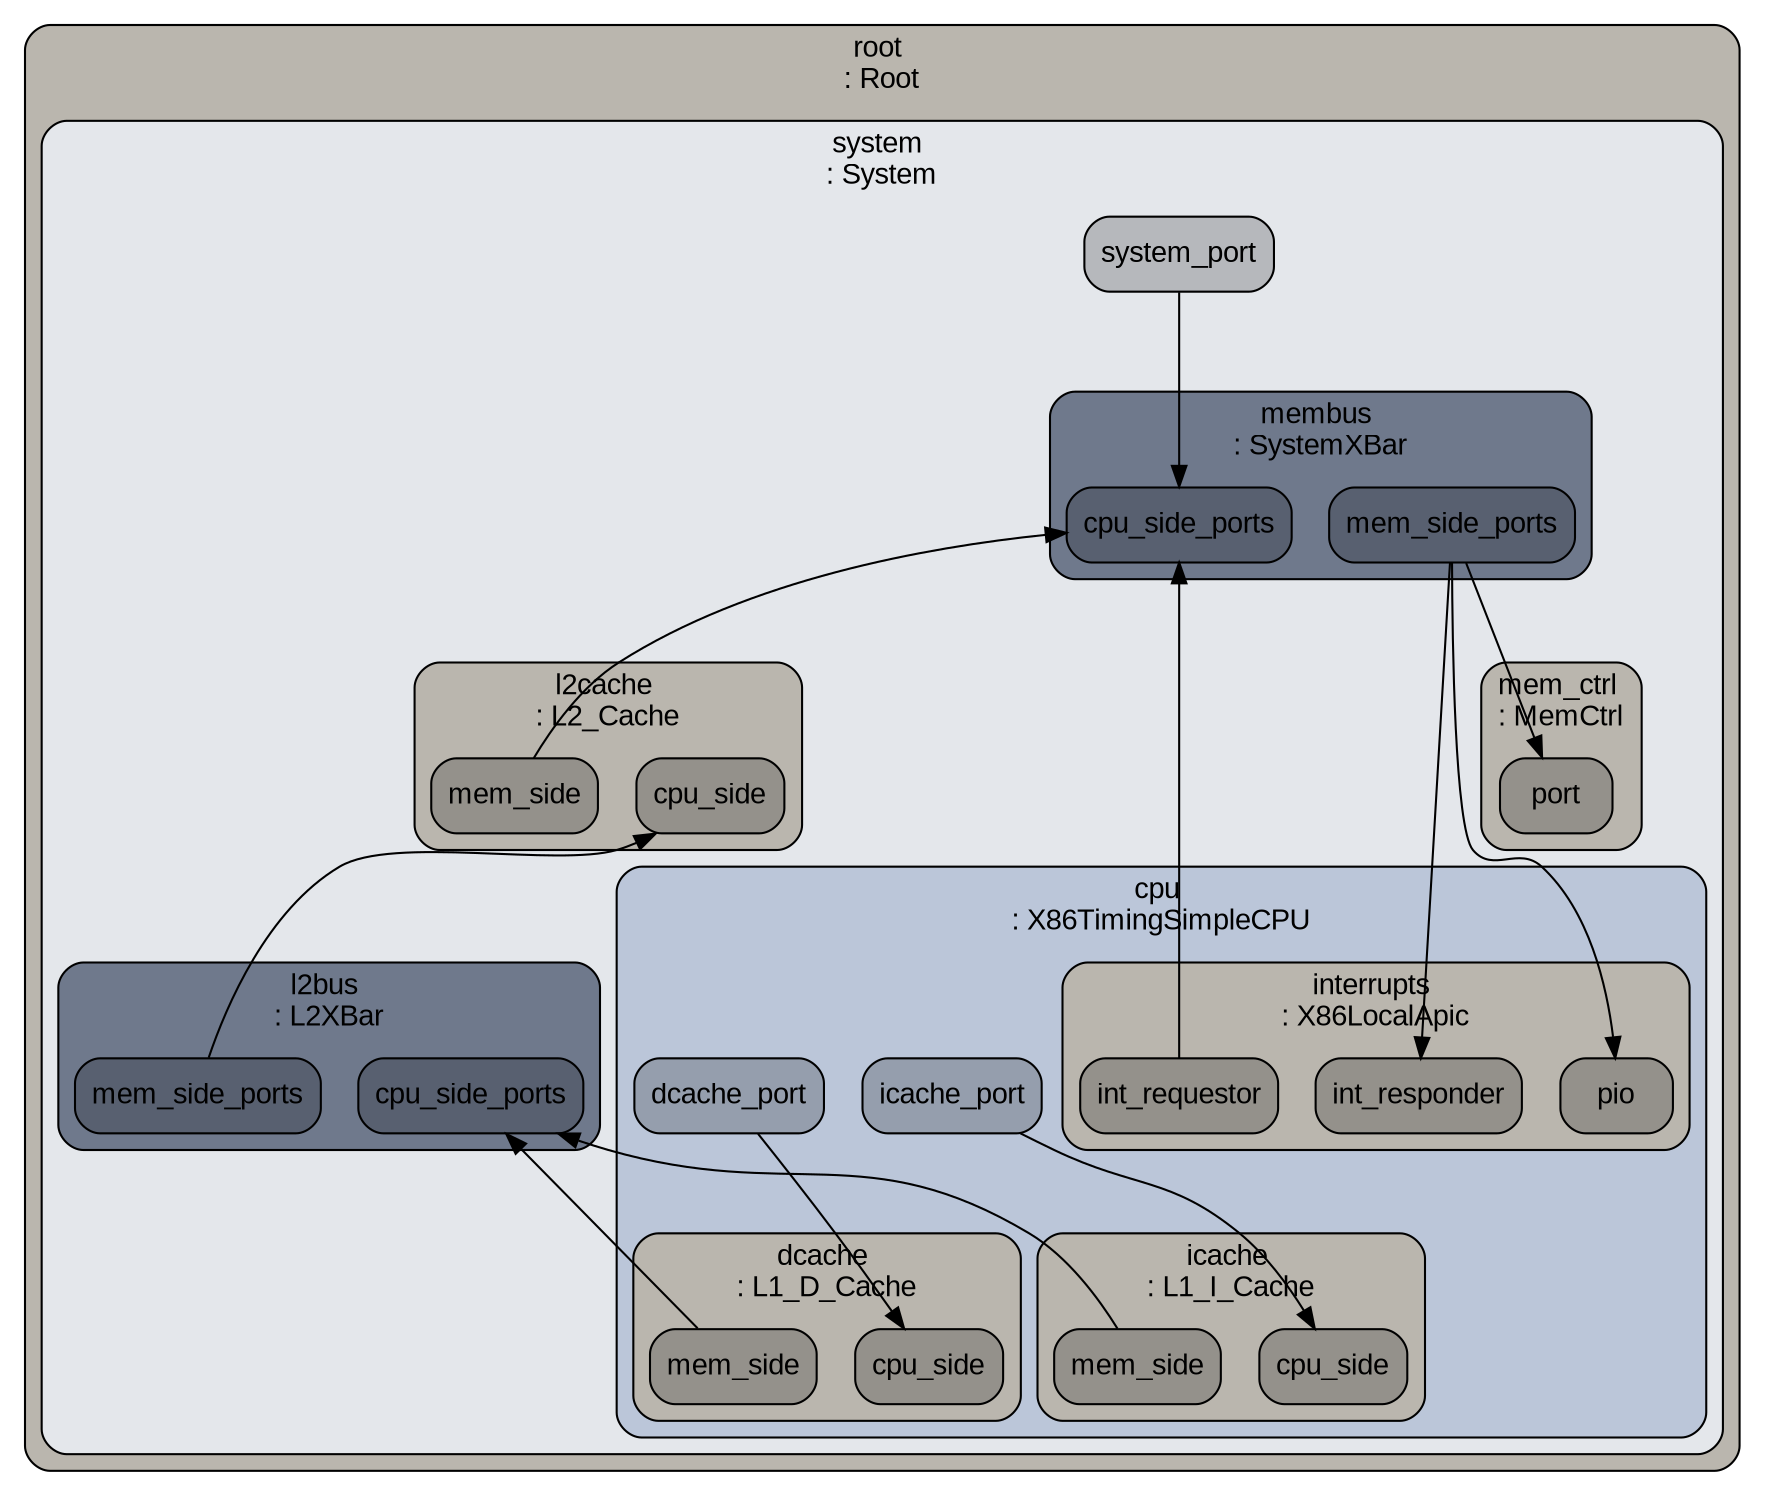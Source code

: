digraph G {
ranksep="1.3";
subgraph cluster_root {
shape=box;
label="root \n: Root";
tooltip="eventq_index&#61;0&#10;\full_system&#61;false&#10;\sim_quantum&#61;0&#10;\time_sync_enable&#61;false&#10;\time_sync_period&#61;100000000000&#10;\time_sync_spin_threshold&#61;100000000";
style="rounded, filled";
color="#000000";
fillcolor="#bab6ae";
fontname=Arial;
fontsize=14;
fontcolor="#000000";
subgraph cluster_system {
shape=box;
label="system \n: System";
tooltip="auto_unlink_shared_backstore&#61;false&#10;\cache_line_size&#61;64&#10;\eventq_index&#61;0&#10;\exit_on_work_items&#61;false&#10;\init_param&#61;0&#10;\m5ops_base&#61;0&#10;\mem_mode&#61;timing&#10;\mem_ranges&#61;0:536870912&#10;\memories&#61;system.mem_ctrl.dram&#10;\mmap_using_noreserve&#61;false&#10;\multi_thread&#61;false&#10;\num_work_ids&#61;16&#10;\readfile&#61;&#10;\redirect_paths&#61;&#10;\shadow_rom_ranges&#61;&#10;\shared_backstore&#61;&#10;\symbolfile&#61;&#10;\thermal_components&#61;&#10;\thermal_model&#61;Null&#10;\work_begin_ckpt_count&#61;0&#10;\work_begin_cpu_id_exit&#61;-1&#10;\work_begin_exit_count&#61;0&#10;\work_cpus_ckpt_count&#61;0&#10;\work_end_ckpt_count&#61;0&#10;\work_end_exit_count&#61;0&#10;\work_item_id&#61;-1&#10;\workload&#61;system.workload";
style="rounded, filled";
color="#000000";
fillcolor="#e4e7eb";
fontname=Arial;
fontsize=14;
fontcolor="#000000";
system_system_port [shape=box, label=system_port, style="rounded, filled", color="#000000", fillcolor="#b6b8bc", fontname=Arial, fontsize=14, fontcolor="#000000"];
subgraph cluster_system_dvfs_handler {
shape=box;
label="dvfs_handler \n: DVFSHandler";
tooltip="domains&#61;&#10;\enable&#61;false&#10;\eventq_index&#61;0&#10;\sys_clk_domain&#61;system.clk_domain&#10;\transition_latency&#61;100000000";
style="rounded, filled";
color="#000000";
fillcolor="#bab6ae";
fontname=Arial;
fontsize=14;
fontcolor="#000000";
}

subgraph cluster_system_clk_domain {
shape=box;
label="clk_domain \n: SrcClockDomain";
tooltip="clock&#61;1000&#10;\domain_id&#61;-1&#10;\eventq_index&#61;0&#10;\init_perf_level&#61;0&#10;\voltage_domain&#61;system.clk_domain.voltage_domain";
style="rounded, filled";
color="#000000";
fillcolor="#bab6ae";
fontname=Arial;
fontsize=14;
fontcolor="#000000";
subgraph cluster_system_clk_domain_voltage_domain {
shape=box;
label="voltage_domain \n: VoltageDomain";
tooltip="eventq_index&#61;0&#10;\voltage&#61;1.0";
style="rounded, filled";
color="#000000";
fillcolor="#9f9c95";
fontname=Arial;
fontsize=14;
fontcolor="#000000";
}

}

subgraph cluster_system_cpu {
shape=box;
label="cpu \n: X86TimingSimpleCPU";
tooltip="branchPred&#61;Null&#10;\checker&#61;Null&#10;\clk_domain&#61;system.clk_domain&#10;\cpu_id&#61;-1&#10;\decoder&#61;system.cpu.decoder&#10;\do_checkpoint_insts&#61;true&#10;\do_statistics_insts&#61;true&#10;\eventq_index&#61;0&#10;\function_trace&#61;false&#10;\function_trace_start&#61;0&#10;\interrupts&#61;system.cpu.interrupts&#10;\isa&#61;system.cpu.isa&#10;\max_insts_all_threads&#61;0&#10;\max_insts_any_thread&#61;0&#10;\mmu&#61;system.cpu.mmu&#10;\numThreads&#61;1&#10;\power_gating_on_idle&#61;false&#10;\power_model&#61;&#10;\power_state&#61;system.cpu.power_state&#10;\progress_interval&#61;0&#10;\pwr_gating_latency&#61;300&#10;\simpoint_start_insts&#61;&#10;\socket_id&#61;0&#10;\switched_out&#61;false&#10;\syscallRetryLatency&#61;10000&#10;\system&#61;system&#10;\tracer&#61;system.cpu.tracer&#10;\workload&#61;system.cpu.workload";
style="rounded, filled";
color="#000000";
fillcolor="#bbc6d9";
fontname=Arial;
fontsize=14;
fontcolor="#000000";
system_cpu_icache_port [shape=box, label=icache_port, style="rounded, filled", color="#000000", fillcolor="#959ead", fontname=Arial, fontsize=14, fontcolor="#000000"];
system_cpu_dcache_port [shape=box, label=dcache_port, style="rounded, filled", color="#000000", fillcolor="#959ead", fontname=Arial, fontsize=14, fontcolor="#000000"];
subgraph cluster_system_cpu_mmu {
shape=box;
label="mmu \n: X86MMU";
tooltip="dtb&#61;system.cpu.mmu.dtb&#10;\eventq_index&#61;0&#10;\itb&#61;system.cpu.mmu.itb";
style="rounded, filled";
color="#000000";
fillcolor="#bab6ae";
fontname=Arial;
fontsize=14;
fontcolor="#000000";
subgraph cluster_system_cpu_mmu_itb {
shape=box;
label="itb \n: X86TLB";
tooltip="entry_type&#61;instruction&#10;\eventq_index&#61;0&#10;\next_level&#61;Null&#10;\size&#61;64&#10;\system&#61;system&#10;\walker&#61;system.cpu.mmu.itb.walker";
style="rounded, filled";
color="#000000";
fillcolor="#9f9c95";
fontname=Arial;
fontsize=14;
fontcolor="#000000";
subgraph cluster_system_cpu_mmu_itb_walker {
shape=box;
label="walker \n: X86PagetableWalker";
tooltip="clk_domain&#61;system.clk_domain&#10;\eventq_index&#61;0&#10;\num_squash_per_cycle&#61;4&#10;\power_model&#61;&#10;\power_state&#61;system.cpu.mmu.itb.walker.power_state&#10;\system&#61;system";
style="rounded, filled";
color="#000000";
fillcolor="#84827c";
fontname=Arial;
fontsize=14;
fontcolor="#000000";
subgraph cluster_system_cpu_mmu_itb_walker_power_state {
shape=box;
label="power_state \n: PowerState";
tooltip="clk_gate_bins&#61;20&#10;\clk_gate_max&#61;1000000000000&#10;\clk_gate_min&#61;1000&#10;\default_state&#61;UNDEFINED&#10;\eventq_index&#61;0&#10;\leaders&#61;&#10;\possible_states&#61;";
style="rounded, filled";
color="#000000";
fillcolor="#6a6863";
fontname=Arial;
fontsize=14;
fontcolor="#000000";
}

}

}

subgraph cluster_system_cpu_mmu_dtb {
shape=box;
label="dtb \n: X86TLB";
tooltip="entry_type&#61;data&#10;\eventq_index&#61;0&#10;\next_level&#61;Null&#10;\size&#61;64&#10;\system&#61;system&#10;\walker&#61;system.cpu.mmu.dtb.walker";
style="rounded, filled";
color="#000000";
fillcolor="#9f9c95";
fontname=Arial;
fontsize=14;
fontcolor="#000000";
subgraph cluster_system_cpu_mmu_dtb_walker {
shape=box;
label="walker \n: X86PagetableWalker";
tooltip="clk_domain&#61;system.clk_domain&#10;\eventq_index&#61;0&#10;\num_squash_per_cycle&#61;4&#10;\power_model&#61;&#10;\power_state&#61;system.cpu.mmu.dtb.walker.power_state&#10;\system&#61;system";
style="rounded, filled";
color="#000000";
fillcolor="#84827c";
fontname=Arial;
fontsize=14;
fontcolor="#000000";
subgraph cluster_system_cpu_mmu_dtb_walker_power_state {
shape=box;
label="power_state \n: PowerState";
tooltip="clk_gate_bins&#61;20&#10;\clk_gate_max&#61;1000000000000&#10;\clk_gate_min&#61;1000&#10;\default_state&#61;UNDEFINED&#10;\eventq_index&#61;0&#10;\leaders&#61;&#10;\possible_states&#61;";
style="rounded, filled";
color="#000000";
fillcolor="#6a6863";
fontname=Arial;
fontsize=14;
fontcolor="#000000";
}

}

}

}

subgraph cluster_system_cpu_tracer {
shape=box;
label="tracer \n: ExeTracer";
tooltip="disassembler&#61;system.cpu.tracer.disassembler&#10;\eventq_index&#61;0";
style="rounded, filled";
color="#000000";
fillcolor="#bab6ae";
fontname=Arial;
fontsize=14;
fontcolor="#000000";
subgraph cluster_system_cpu_tracer_disassembler {
shape=box;
label="disassembler \n: InstDisassembler";
tooltip="eventq_index&#61;0";
style="rounded, filled";
color="#000000";
fillcolor="#9f9c95";
fontname=Arial;
fontsize=14;
fontcolor="#000000";
}

}

subgraph cluster_system_cpu_power_state {
shape=box;
label="power_state \n: PowerState";
tooltip="clk_gate_bins&#61;20&#10;\clk_gate_max&#61;1000000000000&#10;\clk_gate_min&#61;1000&#10;\default_state&#61;UNDEFINED&#10;\eventq_index&#61;0&#10;\leaders&#61;&#10;\possible_states&#61;ON CLK_GATED OFF";
style="rounded, filled";
color="#000000";
fillcolor="#bab6ae";
fontname=Arial;
fontsize=14;
fontcolor="#000000";
}

subgraph cluster_system_cpu_icache {
shape=box;
label="icache \n: L1_I_Cache";
tooltip="addr_ranges&#61;0:18446744073709551615&#10;\assoc&#61;4&#10;\clk_domain&#61;system.clk_domain&#10;\clusivity&#61;mostly_incl&#10;\compressor&#61;Null&#10;\data_latency&#61;2&#10;\demand_mshr_reserve&#61;1&#10;\eventq_index&#61;0&#10;\is_read_only&#61;true&#10;\max_miss_count&#61;0&#10;\move_contractions&#61;true&#10;\mshrs&#61;4&#10;\power_model&#61;&#10;\power_state&#61;system.cpu.icache.power_state&#10;\prefetcher&#61;Null&#10;\replace_expansions&#61;true&#10;\replacement_policy&#61;system.cpu.icache.replacement_policy&#10;\response_latency&#61;2&#10;\sequential_access&#61;false&#10;\size&#61;8192&#10;\system&#61;system&#10;\tag_latency&#61;2&#10;\tags&#61;system.cpu.icache.tags&#10;\tgts_per_mshr&#61;20&#10;\warmup_percentage&#61;0&#10;\write_allocator&#61;Null&#10;\write_buffers&#61;8&#10;\writeback_clean&#61;true";
style="rounded, filled";
color="#000000";
fillcolor="#bab6ae";
fontname=Arial;
fontsize=14;
fontcolor="#000000";
system_cpu_icache_cpu_side [shape=box, label=cpu_side, style="rounded, filled", color="#000000", fillcolor="#94918b", fontname=Arial, fontsize=14, fontcolor="#000000"];
system_cpu_icache_mem_side [shape=box, label=mem_side, style="rounded, filled", color="#000000", fillcolor="#94918b", fontname=Arial, fontsize=14, fontcolor="#000000"];
subgraph cluster_system_cpu_icache_tags {
shape=box;
label="tags \n: BaseSetAssoc";
tooltip="assoc&#61;4&#10;\block_size&#61;64&#10;\clk_domain&#61;system.clk_domain&#10;\entry_size&#61;64&#10;\eventq_index&#61;0&#10;\indexing_policy&#61;system.cpu.icache.tags.indexing_policy&#10;\power_model&#61;&#10;\power_state&#61;system.cpu.icache.tags.power_state&#10;\replacement_policy&#61;system.cpu.icache.replacement_policy&#10;\sequential_access&#61;false&#10;\size&#61;8192&#10;\system&#61;system&#10;\tag_latency&#61;2&#10;\warmup_percentage&#61;0";
style="rounded, filled";
color="#000000";
fillcolor="#9f9c95";
fontname=Arial;
fontsize=14;
fontcolor="#000000";
subgraph cluster_system_cpu_icache_tags_indexing_policy {
shape=box;
label="indexing_policy \n: SetAssociative";
tooltip="assoc&#61;4&#10;\entry_size&#61;64&#10;\eventq_index&#61;0&#10;\size&#61;8192";
style="rounded, filled";
color="#000000";
fillcolor="#84827c";
fontname=Arial;
fontsize=14;
fontcolor="#000000";
}

subgraph cluster_system_cpu_icache_tags_power_state {
shape=box;
label="power_state \n: PowerState";
tooltip="clk_gate_bins&#61;20&#10;\clk_gate_max&#61;1000000000000&#10;\clk_gate_min&#61;1000&#10;\default_state&#61;UNDEFINED&#10;\eventq_index&#61;0&#10;\leaders&#61;&#10;\possible_states&#61;";
style="rounded, filled";
color="#000000";
fillcolor="#84827c";
fontname=Arial;
fontsize=14;
fontcolor="#000000";
}

}

subgraph cluster_system_cpu_icache_replacement_policy {
shape=box;
label="replacement_policy \n: LRURP";
tooltip="eventq_index&#61;0";
style="rounded, filled";
color="#000000";
fillcolor="#9f9c95";
fontname=Arial;
fontsize=14;
fontcolor="#000000";
}

subgraph cluster_system_cpu_icache_power_state {
shape=box;
label="power_state \n: PowerState";
tooltip="clk_gate_bins&#61;20&#10;\clk_gate_max&#61;1000000000000&#10;\clk_gate_min&#61;1000&#10;\default_state&#61;UNDEFINED&#10;\eventq_index&#61;0&#10;\leaders&#61;&#10;\possible_states&#61;";
style="rounded, filled";
color="#000000";
fillcolor="#9f9c95";
fontname=Arial;
fontsize=14;
fontcolor="#000000";
}

}

subgraph cluster_system_cpu_dcache {
shape=box;
label="dcache \n: L1_D_Cache";
tooltip="addr_ranges&#61;0:18446744073709551615&#10;\assoc&#61;8&#10;\clk_domain&#61;system.clk_domain&#10;\clusivity&#61;mostly_incl&#10;\compressor&#61;Null&#10;\data_latency&#61;2&#10;\demand_mshr_reserve&#61;1&#10;\eventq_index&#61;0&#10;\is_read_only&#61;false&#10;\max_miss_count&#61;0&#10;\move_contractions&#61;true&#10;\mshrs&#61;4&#10;\power_model&#61;&#10;\power_state&#61;system.cpu.dcache.power_state&#10;\prefetcher&#61;Null&#10;\replace_expansions&#61;true&#10;\replacement_policy&#61;system.cpu.dcache.replacement_policy&#10;\response_latency&#61;2&#10;\sequential_access&#61;false&#10;\size&#61;8192&#10;\system&#61;system&#10;\tag_latency&#61;2&#10;\tags&#61;system.cpu.dcache.tags&#10;\tgts_per_mshr&#61;20&#10;\warmup_percentage&#61;0&#10;\write_allocator&#61;Null&#10;\write_buffers&#61;8&#10;\writeback_clean&#61;false";
style="rounded, filled";
color="#000000";
fillcolor="#bab6ae";
fontname=Arial;
fontsize=14;
fontcolor="#000000";
system_cpu_dcache_cpu_side [shape=box, label=cpu_side, style="rounded, filled", color="#000000", fillcolor="#94918b", fontname=Arial, fontsize=14, fontcolor="#000000"];
system_cpu_dcache_mem_side [shape=box, label=mem_side, style="rounded, filled", color="#000000", fillcolor="#94918b", fontname=Arial, fontsize=14, fontcolor="#000000"];
subgraph cluster_system_cpu_dcache_tags {
shape=box;
label="tags \n: BaseSetAssoc";
tooltip="assoc&#61;8&#10;\block_size&#61;64&#10;\clk_domain&#61;system.clk_domain&#10;\entry_size&#61;64&#10;\eventq_index&#61;0&#10;\indexing_policy&#61;system.cpu.dcache.tags.indexing_policy&#10;\power_model&#61;&#10;\power_state&#61;system.cpu.dcache.tags.power_state&#10;\replacement_policy&#61;system.cpu.dcache.replacement_policy&#10;\sequential_access&#61;false&#10;\size&#61;8192&#10;\system&#61;system&#10;\tag_latency&#61;2&#10;\warmup_percentage&#61;0";
style="rounded, filled";
color="#000000";
fillcolor="#9f9c95";
fontname=Arial;
fontsize=14;
fontcolor="#000000";
subgraph cluster_system_cpu_dcache_tags_indexing_policy {
shape=box;
label="indexing_policy \n: SetAssociative";
tooltip="assoc&#61;8&#10;\entry_size&#61;64&#10;\eventq_index&#61;0&#10;\size&#61;8192";
style="rounded, filled";
color="#000000";
fillcolor="#84827c";
fontname=Arial;
fontsize=14;
fontcolor="#000000";
}

subgraph cluster_system_cpu_dcache_tags_power_state {
shape=box;
label="power_state \n: PowerState";
tooltip="clk_gate_bins&#61;20&#10;\clk_gate_max&#61;1000000000000&#10;\clk_gate_min&#61;1000&#10;\default_state&#61;UNDEFINED&#10;\eventq_index&#61;0&#10;\leaders&#61;&#10;\possible_states&#61;";
style="rounded, filled";
color="#000000";
fillcolor="#84827c";
fontname=Arial;
fontsize=14;
fontcolor="#000000";
}

}

subgraph cluster_system_cpu_dcache_replacement_policy {
shape=box;
label="replacement_policy \n: LRURP";
tooltip="eventq_index&#61;0";
style="rounded, filled";
color="#000000";
fillcolor="#9f9c95";
fontname=Arial;
fontsize=14;
fontcolor="#000000";
}

subgraph cluster_system_cpu_dcache_power_state {
shape=box;
label="power_state \n: PowerState";
tooltip="clk_gate_bins&#61;20&#10;\clk_gate_max&#61;1000000000000&#10;\clk_gate_min&#61;1000&#10;\default_state&#61;UNDEFINED&#10;\eventq_index&#61;0&#10;\leaders&#61;&#10;\possible_states&#61;";
style="rounded, filled";
color="#000000";
fillcolor="#9f9c95";
fontname=Arial;
fontsize=14;
fontcolor="#000000";
}

}

subgraph cluster_system_cpu_interrupts {
shape=box;
label="interrupts \n: X86LocalApic";
tooltip="clk_domain&#61;system.cpu.interrupts.clk_domain&#10;\eventq_index&#61;0&#10;\int_latency&#61;1000&#10;\pio_latency&#61;100000&#10;\system&#61;system";
style="rounded, filled";
color="#000000";
fillcolor="#bab6ae";
fontname=Arial;
fontsize=14;
fontcolor="#000000";
system_cpu_interrupts_int_requestor [shape=box, label=int_requestor, style="rounded, filled", color="#000000", fillcolor="#94918b", fontname=Arial, fontsize=14, fontcolor="#000000"];
system_cpu_interrupts_int_responder [shape=box, label=int_responder, style="rounded, filled", color="#000000", fillcolor="#94918b", fontname=Arial, fontsize=14, fontcolor="#000000"];
system_cpu_interrupts_pio [shape=box, label=pio, style="rounded, filled", color="#000000", fillcolor="#94918b", fontname=Arial, fontsize=14, fontcolor="#000000"];
subgraph cluster_system_cpu_interrupts_clk_domain {
shape=box;
label="clk_domain \n: DerivedClockDomain";
tooltip="clk_divider&#61;16&#10;\clk_domain&#61;system.clk_domain&#10;\eventq_index&#61;0";
style="rounded, filled";
color="#000000";
fillcolor="#9f9c95";
fontname=Arial;
fontsize=14;
fontcolor="#000000";
}

}

subgraph cluster_system_cpu_workload {
shape=box;
label="workload \n: Process";
tooltip="cmd&#61;Mm_serial_static.out 64&#10;\cwd&#61;/home/student/jag0035/arch/hw6/prob3&#10;\drivers&#61;&#10;\egid&#61;100&#10;\env&#61;&#10;\errout&#61;cerr&#10;\euid&#61;100&#10;\eventq_index&#61;0&#10;\executable&#61;&#10;\gid&#61;100&#10;\input&#61;cin&#10;\kvmInSE&#61;false&#10;\maxStackSize&#61;67108864&#10;\output&#61;cout&#10;\pgid&#61;100&#10;\pid&#61;100&#10;\ppid&#61;0&#10;\release&#61;5.1.0&#10;\simpoint&#61;0&#10;\system&#61;system&#10;\uid&#61;100&#10;\useArchPT&#61;false";
style="rounded, filled";
color="#000000";
fillcolor="#bab6ae";
fontname=Arial;
fontsize=14;
fontcolor="#000000";
}

subgraph cluster_system_cpu_isa {
shape=box;
label="isa \n: X86ISA";
tooltip="APMInfo&#61;2147483672 1752462657 1769238117 1145913699&#10;\CacheParams&#61;0 0 0 0&#10;\ExtendedFeatures&#61;0 25165824 0 0&#10;\ExtendedState&#61;0 0 0 0 0 0 0 0&#10;\FamilyModelStepping&#61;134993 2053 4024171519 521&#10;\FamilyModelSteppingBrandFeatures&#61;134993 1029 3956538367 131073&#10;\L1CacheAndTLB&#61;4278779656 4280352544 1073873216 1073873216&#10;\L2L3CacheAndL2TLB&#61;0 1107313152 0 67141952&#10;\LongModeAddressSize&#61;12336 0 0 0&#10;\eventq_index&#61;0&#10;\name_string&#61;Fake gem5 x86_64 CPU&#10;\vendor_string&#61;HygonGenuine";
style="rounded, filled";
color="#000000";
fillcolor="#bab6ae";
fontname=Arial;
fontsize=14;
fontcolor="#000000";
}

subgraph cluster_system_cpu_decoder {
shape=box;
label="decoder \n: X86Decoder";
tooltip="eventq_index&#61;0&#10;\isa&#61;system.cpu.isa";
style="rounded, filled";
color="#000000";
fillcolor="#bab6ae";
fontname=Arial;
fontsize=14;
fontcolor="#000000";
}

}

subgraph cluster_system_l2bus {
shape=box;
label="l2bus \n: L2XBar";
tooltip="clk_domain&#61;system.clk_domain&#10;\eventq_index&#61;0&#10;\forward_latency&#61;0&#10;\frontend_latency&#61;1&#10;\header_latency&#61;1&#10;\max_outstanding_snoops&#61;512&#10;\max_routing_table_size&#61;512&#10;\point_of_coherency&#61;false&#10;\point_of_unification&#61;true&#10;\power_model&#61;&#10;\power_state&#61;system.l2bus.power_state&#10;\response_latency&#61;1&#10;\snoop_filter&#61;system.l2bus.snoop_filter&#10;\snoop_response_latency&#61;1&#10;\system&#61;system&#10;\use_default_range&#61;false&#10;\width&#61;32";
style="rounded, filled";
color="#000000";
fillcolor="#6f798c";
fontname=Arial;
fontsize=14;
fontcolor="#000000";
system_l2bus_cpu_side_ports [shape=box, label=cpu_side_ports, style="rounded, filled", color="#000000", fillcolor="#586070", fontname=Arial, fontsize=14, fontcolor="#000000"];
system_l2bus_mem_side_ports [shape=box, label=mem_side_ports, style="rounded, filled", color="#000000", fillcolor="#586070", fontname=Arial, fontsize=14, fontcolor="#000000"];
subgraph cluster_system_l2bus_snoop_filter {
shape=box;
label="snoop_filter \n: SnoopFilter";
tooltip="eventq_index&#61;0&#10;\lookup_latency&#61;0&#10;\max_capacity&#61;8388608&#10;\system&#61;system";
style="rounded, filled";
color="#000000";
fillcolor="#bab6ae";
fontname=Arial;
fontsize=14;
fontcolor="#000000";
}

subgraph cluster_system_l2bus_power_state {
shape=box;
label="power_state \n: PowerState";
tooltip="clk_gate_bins&#61;20&#10;\clk_gate_max&#61;1000000000000&#10;\clk_gate_min&#61;1000&#10;\default_state&#61;UNDEFINED&#10;\eventq_index&#61;0&#10;\leaders&#61;&#10;\possible_states&#61;";
style="rounded, filled";
color="#000000";
fillcolor="#bab6ae";
fontname=Arial;
fontsize=14;
fontcolor="#000000";
}

}

subgraph cluster_system_l2cache {
shape=box;
label="l2cache \n: L2_Cache";
tooltip="addr_ranges&#61;0:18446744073709551615&#10;\assoc&#61;1024&#10;\clk_domain&#61;system.clk_domain&#10;\clusivity&#61;mostly_incl&#10;\compressor&#61;Null&#10;\data_latency&#61;8&#10;\demand_mshr_reserve&#61;1&#10;\eventq_index&#61;0&#10;\is_read_only&#61;false&#10;\max_miss_count&#61;0&#10;\move_contractions&#61;true&#10;\mshrs&#61;20&#10;\power_model&#61;&#10;\power_state&#61;system.l2cache.power_state&#10;\prefetcher&#61;Null&#10;\replace_expansions&#61;true&#10;\replacement_policy&#61;system.l2cache.replacement_policy&#10;\response_latency&#61;8&#10;\sequential_access&#61;false&#10;\size&#61;65536&#10;\system&#61;system&#10;\tag_latency&#61;8&#10;\tags&#61;system.l2cache.tags&#10;\tgts_per_mshr&#61;12&#10;\warmup_percentage&#61;0&#10;\write_allocator&#61;Null&#10;\write_buffers&#61;8&#10;\writeback_clean&#61;false";
style="rounded, filled";
color="#000000";
fillcolor="#bab6ae";
fontname=Arial;
fontsize=14;
fontcolor="#000000";
system_l2cache_cpu_side [shape=box, label=cpu_side, style="rounded, filled", color="#000000", fillcolor="#94918b", fontname=Arial, fontsize=14, fontcolor="#000000"];
system_l2cache_mem_side [shape=box, label=mem_side, style="rounded, filled", color="#000000", fillcolor="#94918b", fontname=Arial, fontsize=14, fontcolor="#000000"];
subgraph cluster_system_l2cache_tags {
shape=box;
label="tags \n: BaseSetAssoc";
tooltip="assoc&#61;1024&#10;\block_size&#61;64&#10;\clk_domain&#61;system.clk_domain&#10;\entry_size&#61;64&#10;\eventq_index&#61;0&#10;\indexing_policy&#61;system.l2cache.tags.indexing_policy&#10;\power_model&#61;&#10;\power_state&#61;system.l2cache.tags.power_state&#10;\replacement_policy&#61;system.l2cache.replacement_policy&#10;\sequential_access&#61;false&#10;\size&#61;65536&#10;\system&#61;system&#10;\tag_latency&#61;8&#10;\warmup_percentage&#61;0";
style="rounded, filled";
color="#000000";
fillcolor="#9f9c95";
fontname=Arial;
fontsize=14;
fontcolor="#000000";
subgraph cluster_system_l2cache_tags_indexing_policy {
shape=box;
label="indexing_policy \n: SetAssociative";
tooltip="assoc&#61;1024&#10;\entry_size&#61;64&#10;\eventq_index&#61;0&#10;\size&#61;65536";
style="rounded, filled";
color="#000000";
fillcolor="#84827c";
fontname=Arial;
fontsize=14;
fontcolor="#000000";
}

subgraph cluster_system_l2cache_tags_power_state {
shape=box;
label="power_state \n: PowerState";
tooltip="clk_gate_bins&#61;20&#10;\clk_gate_max&#61;1000000000000&#10;\clk_gate_min&#61;1000&#10;\default_state&#61;UNDEFINED&#10;\eventq_index&#61;0&#10;\leaders&#61;&#10;\possible_states&#61;";
style="rounded, filled";
color="#000000";
fillcolor="#84827c";
fontname=Arial;
fontsize=14;
fontcolor="#000000";
}

}

subgraph cluster_system_l2cache_replacement_policy {
shape=box;
label="replacement_policy \n: LRURP";
tooltip="eventq_index&#61;0";
style="rounded, filled";
color="#000000";
fillcolor="#9f9c95";
fontname=Arial;
fontsize=14;
fontcolor="#000000";
}

subgraph cluster_system_l2cache_power_state {
shape=box;
label="power_state \n: PowerState";
tooltip="clk_gate_bins&#61;20&#10;\clk_gate_max&#61;1000000000000&#10;\clk_gate_min&#61;1000&#10;\default_state&#61;UNDEFINED&#10;\eventq_index&#61;0&#10;\leaders&#61;&#10;\possible_states&#61;";
style="rounded, filled";
color="#000000";
fillcolor="#9f9c95";
fontname=Arial;
fontsize=14;
fontcolor="#000000";
}

}

subgraph cluster_system_membus {
shape=box;
label="membus \n: SystemXBar";
tooltip="clk_domain&#61;system.clk_domain&#10;\eventq_index&#61;0&#10;\forward_latency&#61;4&#10;\frontend_latency&#61;3&#10;\header_latency&#61;1&#10;\max_outstanding_snoops&#61;512&#10;\max_routing_table_size&#61;512&#10;\point_of_coherency&#61;true&#10;\point_of_unification&#61;true&#10;\power_model&#61;&#10;\power_state&#61;system.membus.power_state&#10;\response_latency&#61;2&#10;\snoop_filter&#61;system.membus.snoop_filter&#10;\snoop_response_latency&#61;4&#10;\system&#61;system&#10;\use_default_range&#61;false&#10;\width&#61;16";
style="rounded, filled";
color="#000000";
fillcolor="#6f798c";
fontname=Arial;
fontsize=14;
fontcolor="#000000";
system_membus_cpu_side_ports [shape=box, label=cpu_side_ports, style="rounded, filled", color="#000000", fillcolor="#586070", fontname=Arial, fontsize=14, fontcolor="#000000"];
system_membus_mem_side_ports [shape=box, label=mem_side_ports, style="rounded, filled", color="#000000", fillcolor="#586070", fontname=Arial, fontsize=14, fontcolor="#000000"];
subgraph cluster_system_membus_snoop_filter {
shape=box;
label="snoop_filter \n: SnoopFilter";
tooltip="eventq_index&#61;0&#10;\lookup_latency&#61;1&#10;\max_capacity&#61;8388608&#10;\system&#61;system";
style="rounded, filled";
color="#000000";
fillcolor="#bab6ae";
fontname=Arial;
fontsize=14;
fontcolor="#000000";
}

subgraph cluster_system_membus_power_state {
shape=box;
label="power_state \n: PowerState";
tooltip="clk_gate_bins&#61;20&#10;\clk_gate_max&#61;1000000000000&#10;\clk_gate_min&#61;1000&#10;\default_state&#61;UNDEFINED&#10;\eventq_index&#61;0&#10;\leaders&#61;&#10;\possible_states&#61;";
style="rounded, filled";
color="#000000";
fillcolor="#bab6ae";
fontname=Arial;
fontsize=14;
fontcolor="#000000";
}

}

subgraph cluster_system_mem_ctrl {
shape=box;
label="mem_ctrl \n: MemCtrl";
tooltip="clk_domain&#61;system.clk_domain&#10;\command_window&#61;10000&#10;\disable_sanity_check&#61;false&#10;\dram&#61;system.mem_ctrl.dram&#10;\eventq_index&#61;0&#10;\mem_sched_policy&#61;frfcfs&#10;\min_reads_per_switch&#61;16&#10;\min_writes_per_switch&#61;16&#10;\power_model&#61;&#10;\power_state&#61;system.mem_ctrl.power_state&#10;\qos_policy&#61;Null&#10;\qos_priorities&#61;1&#10;\qos_priority_escalation&#61;false&#10;\qos_q_policy&#61;fifo&#10;\qos_requestors&#61;               &#10;\qos_syncro_scheduler&#61;false&#10;\qos_turnaround_policy&#61;Null&#10;\static_backend_latency&#61;10000&#10;\static_frontend_latency&#61;10000&#10;\system&#61;system&#10;\write_high_thresh_perc&#61;85&#10;\write_low_thresh_perc&#61;50";
style="rounded, filled";
color="#000000";
fillcolor="#bab6ae";
fontname=Arial;
fontsize=14;
fontcolor="#000000";
system_mem_ctrl_port [shape=box, label=port, style="rounded, filled", color="#000000", fillcolor="#94918b", fontname=Arial, fontsize=14, fontcolor="#000000"];
subgraph cluster_system_mem_ctrl_power_state {
shape=box;
label="power_state \n: PowerState";
tooltip="clk_gate_bins&#61;20&#10;\clk_gate_max&#61;1000000000000&#10;\clk_gate_min&#61;1000&#10;\default_state&#61;UNDEFINED&#10;\eventq_index&#61;0&#10;\leaders&#61;&#10;\possible_states&#61;";
style="rounded, filled";
color="#000000";
fillcolor="#9f9c95";
fontname=Arial;
fontsize=14;
fontcolor="#000000";
}

subgraph cluster_system_mem_ctrl_dram {
shape=box;
label="dram \n: DDR3_1600_8x8";
tooltip="IDD0&#61;0.055&#10;\IDD02&#61;0.0&#10;\IDD2N&#61;0.032&#10;\IDD2N2&#61;0.0&#10;\IDD2P0&#61;0.0&#10;\IDD2P02&#61;0.0&#10;\IDD2P1&#61;0.032&#10;\IDD2P12&#61;0.0&#10;\IDD3N&#61;0.038&#10;\IDD3N2&#61;0.0&#10;\IDD3P0&#61;0.0&#10;\IDD3P02&#61;0.0&#10;\IDD3P1&#61;0.038&#10;\IDD3P12&#61;0.0&#10;\IDD4R&#61;0.157&#10;\IDD4R2&#61;0.0&#10;\IDD4W&#61;0.125&#10;\IDD4W2&#61;0.0&#10;\IDD5&#61;0.23500000000000001&#10;\IDD52&#61;0.0&#10;\IDD6&#61;0.02&#10;\IDD62&#61;0.0&#10;\VDD&#61;1.5&#10;\VDD2&#61;0.0&#10;\activation_limit&#61;4&#10;\addr_mapping&#61;RoRaBaCoCh&#10;\bank_groups_per_rank&#61;0&#10;\banks_per_rank&#61;8&#10;\beats_per_clock&#61;2&#10;\burst_length&#61;8&#10;\clk_domain&#61;system.clk_domain&#10;\conf_table_reported&#61;true&#10;\data_clock_sync&#61;false&#10;\device_bus_width&#61;8&#10;\device_rowbuffer_size&#61;1024&#10;\device_size&#61;536870912&#10;\devices_per_rank&#61;8&#10;\dll&#61;true&#10;\enable_dram_powerdown&#61;false&#10;\eventq_index&#61;0&#10;\image_file&#61;&#10;\in_addr_map&#61;true&#10;\kvm_map&#61;true&#10;\max_accesses_per_row&#61;16&#10;\null&#61;false&#10;\page_policy&#61;open_adaptive&#10;\power_model&#61;&#10;\power_state&#61;system.mem_ctrl.dram.power_state&#10;\range&#61;0:536870912&#10;\ranks_per_channel&#61;2&#10;\read_buffer_size&#61;32&#10;\tAAD&#61;1250&#10;\tBURST&#61;5000&#10;\tBURST_MAX&#61;5000&#10;\tBURST_MIN&#61;5000&#10;\tCCD_L&#61;0&#10;\tCCD_L_WR&#61;0&#10;\tCK&#61;1250&#10;\tCL&#61;13750&#10;\tCS&#61;2500&#10;\tCWL&#61;13750&#10;\tPPD&#61;0&#10;\tRAS&#61;35000&#10;\tRCD&#61;13750&#10;\tRCD_WR&#61;13750&#10;\tREFI&#61;7800000&#10;\tRFC&#61;260000&#10;\tRP&#61;13750&#10;\tRRD&#61;6000&#10;\tRRD_L&#61;0&#10;\tRTP&#61;7500&#10;\tRTW&#61;2500&#10;\tWR&#61;15000&#10;\tWTR&#61;7500&#10;\tWTR_L&#61;7500&#10;\tXAW&#61;30000&#10;\tXP&#61;6000&#10;\tXPDLL&#61;0&#10;\tXS&#61;270000&#10;\tXSDLL&#61;0&#10;\two_cycle_activate&#61;false&#10;\write_buffer_size&#61;64&#10;\writeable&#61;true";
style="rounded, filled";
color="#000000";
fillcolor="#5e5958";
fontname=Arial;
fontsize=14;
fontcolor="#000000";
subgraph cluster_system_mem_ctrl_dram_power_state {
shape=box;
label="power_state \n: PowerState";
tooltip="clk_gate_bins&#61;20&#10;\clk_gate_max&#61;1000000000000&#10;\clk_gate_min&#61;1000&#10;\default_state&#61;UNDEFINED&#10;\eventq_index&#61;0&#10;\leaders&#61;&#10;\possible_states&#61;";
style="rounded, filled";
color="#000000";
fillcolor="#bab6ae";
fontname=Arial;
fontsize=14;
fontcolor="#000000";
}

}

}

subgraph cluster_system_workload {
shape=box;
label="workload \n: X86EmuLinux";
tooltip="eventq_index&#61;0&#10;\remote_gdb_port&#61;#7000&#10;\wait_for_remote_gdb&#61;false";
style="rounded, filled";
color="#000000";
fillcolor="#bab6ae";
fontname=Arial;
fontsize=14;
fontcolor="#000000";
}

}

}

system_system_port -> system_membus_cpu_side_ports  [dir=forward];
system_cpu_icache_port -> system_cpu_icache_cpu_side  [dir=forward];
system_cpu_dcache_port -> system_cpu_dcache_cpu_side  [dir=forward];
system_l2bus_cpu_side_ports -> system_cpu_icache_mem_side  [dir=back];
system_l2bus_cpu_side_ports -> system_cpu_dcache_mem_side  [dir=back];
system_l2cache_cpu_side -> system_l2bus_mem_side_ports  [dir=back];
system_membus_cpu_side_ports -> system_l2cache_mem_side  [dir=back];
system_membus_cpu_side_ports -> system_cpu_interrupts_int_requestor  [dir=back];
system_membus_mem_side_ports -> system_cpu_interrupts_pio  [dir=forward];
system_membus_mem_side_ports -> system_cpu_interrupts_int_responder  [dir=forward];
system_membus_mem_side_ports -> system_mem_ctrl_port  [dir=forward];
}
